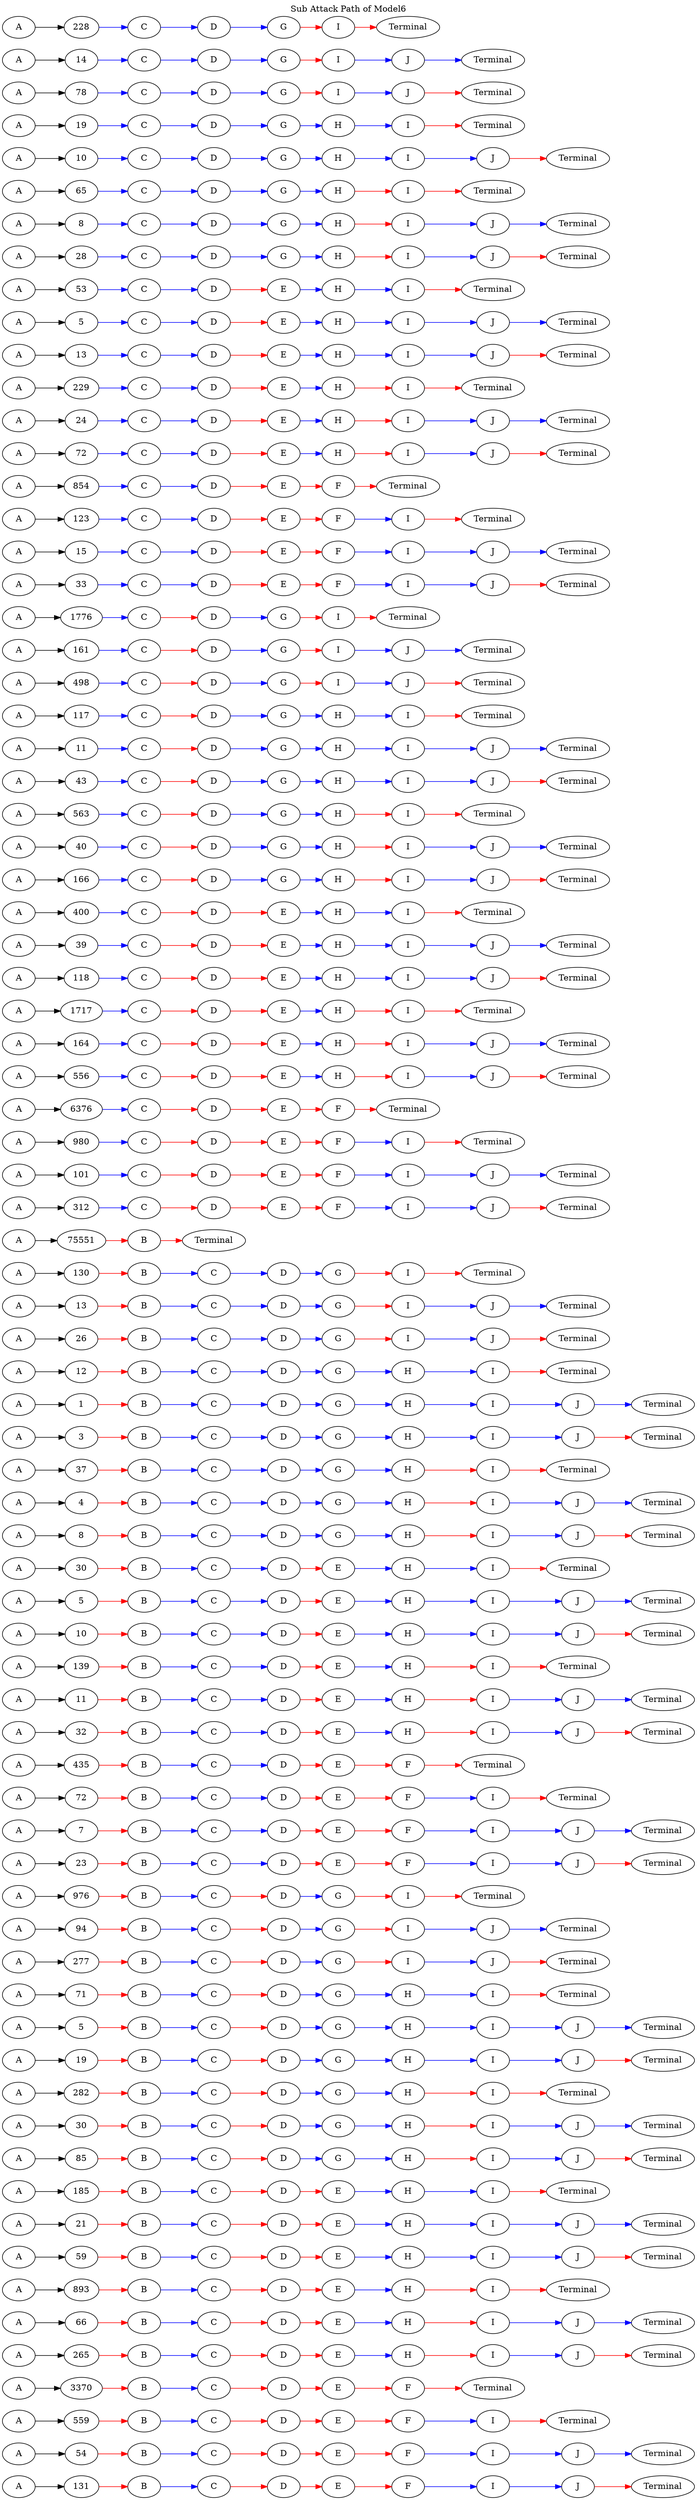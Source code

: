 // Sub Attack Path
digraph SubAttackPathModel {
	graph [label="Sub Attack Path of Model6" labelloc=t rankdir=LR]
	A1 [label=A]
	number_of_attack1 [label=131]
	A1 -> number_of_attack1
	B1 [label=B]
	number_of_attack1 -> B1 [color=red]
	C1 [label=C]
	B1 -> C1 [color=blue]
	D1 [label=D]
	C1 -> D1 [color=red]
	E1 [label=E]
	D1 -> E1 [color=red]
	F1 [label=F]
	E1 -> F1 [color=red]
	I1 [label=I]
	F1 -> I1 [color=blue]
	J1 [label=J]
	I1 -> J1 [color=blue]
	Terminal1 [label=Terminal]
	J1 -> Terminal1 [color=red]
	A2 [label=A]
	number_of_attack2 [label=54]
	A2 -> number_of_attack2
	B2 [label=B]
	number_of_attack2 -> B2 [color=red]
	C2 [label=C]
	B2 -> C2 [color=blue]
	D2 [label=D]
	C2 -> D2 [color=red]
	E2 [label=E]
	D2 -> E2 [color=red]
	F2 [label=F]
	E2 -> F2 [color=red]
	I2 [label=I]
	F2 -> I2 [color=blue]
	J2 [label=J]
	I2 -> J2 [color=blue]
	Terminal2 [label=Terminal]
	J2 -> Terminal2 [color=blue]
	A3 [label=A]
	number_of_attack3 [label=559]
	A3 -> number_of_attack3
	B3 [label=B]
	number_of_attack3 -> B3 [color=red]
	C3 [label=C]
	B3 -> C3 [color=blue]
	D3 [label=D]
	C3 -> D3 [color=red]
	E3 [label=E]
	D3 -> E3 [color=red]
	F3 [label=F]
	E3 -> F3 [color=red]
	I3 [label=I]
	F3 -> I3 [color=blue]
	Terminal3 [label=Terminal]
	I3 -> Terminal3 [color=red]
	A4 [label=A]
	number_of_attack4 [label=3370]
	A4 -> number_of_attack4
	B4 [label=B]
	number_of_attack4 -> B4 [color=red]
	C4 [label=C]
	B4 -> C4 [color=blue]
	D4 [label=D]
	C4 -> D4 [color=red]
	E4 [label=E]
	D4 -> E4 [color=red]
	F4 [label=F]
	E4 -> F4 [color=red]
	Terminal4 [label=Terminal]
	F4 -> Terminal4 [color=red]
	A5 [label=A]
	number_of_attack5 [label=265]
	A5 -> number_of_attack5
	B5 [label=B]
	number_of_attack5 -> B5 [color=red]
	C5 [label=C]
	B5 -> C5 [color=blue]
	D5 [label=D]
	C5 -> D5 [color=red]
	E5 [label=E]
	D5 -> E5 [color=red]
	H5 [label=H]
	E5 -> H5 [color=blue]
	I5 [label=I]
	H5 -> I5 [color=red]
	J5 [label=J]
	I5 -> J5 [color=blue]
	Terminal5 [label=Terminal]
	J5 -> Terminal5 [color=red]
	A6 [label=A]
	number_of_attack6 [label=66]
	A6 -> number_of_attack6
	B6 [label=B]
	number_of_attack6 -> B6 [color=red]
	C6 [label=C]
	B6 -> C6 [color=blue]
	D6 [label=D]
	C6 -> D6 [color=red]
	E6 [label=E]
	D6 -> E6 [color=red]
	H6 [label=H]
	E6 -> H6 [color=blue]
	I6 [label=I]
	H6 -> I6 [color=red]
	J6 [label=J]
	I6 -> J6 [color=blue]
	Terminal6 [label=Terminal]
	J6 -> Terminal6 [color=blue]
	A7 [label=A]
	number_of_attack7 [label=893]
	A7 -> number_of_attack7
	B7 [label=B]
	number_of_attack7 -> B7 [color=red]
	C7 [label=C]
	B7 -> C7 [color=blue]
	D7 [label=D]
	C7 -> D7 [color=red]
	E7 [label=E]
	D7 -> E7 [color=red]
	H7 [label=H]
	E7 -> H7 [color=blue]
	I7 [label=I]
	H7 -> I7 [color=red]
	Terminal7 [label=Terminal]
	I7 -> Terminal7 [color=red]
	A8 [label=A]
	number_of_attack8 [label=59]
	A8 -> number_of_attack8
	B8 [label=B]
	number_of_attack8 -> B8 [color=red]
	C8 [label=C]
	B8 -> C8 [color=blue]
	D8 [label=D]
	C8 -> D8 [color=red]
	E8 [label=E]
	D8 -> E8 [color=red]
	H8 [label=H]
	E8 -> H8 [color=blue]
	I8 [label=I]
	H8 -> I8 [color=blue]
	J8 [label=J]
	I8 -> J8 [color=blue]
	Terminal8 [label=Terminal]
	J8 -> Terminal8 [color=red]
	A9 [label=A]
	number_of_attack9 [label=21]
	A9 -> number_of_attack9
	B9 [label=B]
	number_of_attack9 -> B9 [color=red]
	C9 [label=C]
	B9 -> C9 [color=blue]
	D9 [label=D]
	C9 -> D9 [color=red]
	E9 [label=E]
	D9 -> E9 [color=red]
	H9 [label=H]
	E9 -> H9 [color=blue]
	I9 [label=I]
	H9 -> I9 [color=blue]
	J9 [label=J]
	I9 -> J9 [color=blue]
	Terminal9 [label=Terminal]
	J9 -> Terminal9 [color=blue]
	A10 [label=A]
	number_of_attack10 [label=185]
	A10 -> number_of_attack10
	B10 [label=B]
	number_of_attack10 -> B10 [color=red]
	C10 [label=C]
	B10 -> C10 [color=blue]
	D10 [label=D]
	C10 -> D10 [color=red]
	E10 [label=E]
	D10 -> E10 [color=red]
	H10 [label=H]
	E10 -> H10 [color=blue]
	I10 [label=I]
	H10 -> I10 [color=blue]
	Terminal10 [label=Terminal]
	I10 -> Terminal10 [color=red]
	A11 [label=A]
	number_of_attack11 [label=85]
	A11 -> number_of_attack11
	B11 [label=B]
	number_of_attack11 -> B11 [color=red]
	C11 [label=C]
	B11 -> C11 [color=blue]
	D11 [label=D]
	C11 -> D11 [color=red]
	G11 [label=G]
	D11 -> G11 [color=blue]
	H11 [label=H]
	G11 -> H11 [color=blue]
	I11 [label=I]
	H11 -> I11 [color=red]
	J11 [label=J]
	I11 -> J11 [color=blue]
	Terminal11 [label=Terminal]
	J11 -> Terminal11 [color=red]
	A12 [label=A]
	number_of_attack12 [label=30]
	A12 -> number_of_attack12
	B12 [label=B]
	number_of_attack12 -> B12 [color=red]
	C12 [label=C]
	B12 -> C12 [color=blue]
	D12 [label=D]
	C12 -> D12 [color=red]
	G12 [label=G]
	D12 -> G12 [color=blue]
	H12 [label=H]
	G12 -> H12 [color=blue]
	I12 [label=I]
	H12 -> I12 [color=red]
	J12 [label=J]
	I12 -> J12 [color=blue]
	Terminal12 [label=Terminal]
	J12 -> Terminal12 [color=blue]
	A13 [label=A]
	number_of_attack13 [label=282]
	A13 -> number_of_attack13
	B13 [label=B]
	number_of_attack13 -> B13 [color=red]
	C13 [label=C]
	B13 -> C13 [color=blue]
	D13 [label=D]
	C13 -> D13 [color=red]
	G13 [label=G]
	D13 -> G13 [color=blue]
	H13 [label=H]
	G13 -> H13 [color=blue]
	I13 [label=I]
	H13 -> I13 [color=red]
	Terminal13 [label=Terminal]
	I13 -> Terminal13 [color=red]
	A14 [label=A]
	number_of_attack14 [label=19]
	A14 -> number_of_attack14
	B14 [label=B]
	number_of_attack14 -> B14 [color=red]
	C14 [label=C]
	B14 -> C14 [color=blue]
	D14 [label=D]
	C14 -> D14 [color=red]
	G14 [label=G]
	D14 -> G14 [color=blue]
	H14 [label=H]
	G14 -> H14 [color=blue]
	I14 [label=I]
	H14 -> I14 [color=blue]
	J14 [label=J]
	I14 -> J14 [color=blue]
	Terminal14 [label=Terminal]
	J14 -> Terminal14 [color=red]
	A15 [label=A]
	number_of_attack15 [label=5]
	A15 -> number_of_attack15
	B15 [label=B]
	number_of_attack15 -> B15 [color=red]
	C15 [label=C]
	B15 -> C15 [color=blue]
	D15 [label=D]
	C15 -> D15 [color=red]
	G15 [label=G]
	D15 -> G15 [color=blue]
	H15 [label=H]
	G15 -> H15 [color=blue]
	I15 [label=I]
	H15 -> I15 [color=blue]
	J15 [label=J]
	I15 -> J15 [color=blue]
	Terminal15 [label=Terminal]
	J15 -> Terminal15 [color=blue]
	A16 [label=A]
	number_of_attack16 [label=71]
	A16 -> number_of_attack16
	B16 [label=B]
	number_of_attack16 -> B16 [color=red]
	C16 [label=C]
	B16 -> C16 [color=blue]
	D16 [label=D]
	C16 -> D16 [color=red]
	G16 [label=G]
	D16 -> G16 [color=blue]
	H16 [label=H]
	G16 -> H16 [color=blue]
	I16 [label=I]
	H16 -> I16 [color=blue]
	Terminal16 [label=Terminal]
	I16 -> Terminal16 [color=red]
	A17 [label=A]
	number_of_attack17 [label=277]
	A17 -> number_of_attack17
	B17 [label=B]
	number_of_attack17 -> B17 [color=red]
	C17 [label=C]
	B17 -> C17 [color=blue]
	D17 [label=D]
	C17 -> D17 [color=red]
	G17 [label=G]
	D17 -> G17 [color=blue]
	I17 [label=I]
	G17 -> I17 [color=red]
	J17 [label=J]
	I17 -> J17 [color=blue]
	Terminal17 [label=Terminal]
	J17 -> Terminal17 [color=red]
	A18 [label=A]
	number_of_attack18 [label=94]
	A18 -> number_of_attack18
	B18 [label=B]
	number_of_attack18 -> B18 [color=red]
	C18 [label=C]
	B18 -> C18 [color=blue]
	D18 [label=D]
	C18 -> D18 [color=red]
	G18 [label=G]
	D18 -> G18 [color=blue]
	I18 [label=I]
	G18 -> I18 [color=red]
	J18 [label=J]
	I18 -> J18 [color=blue]
	Terminal18 [label=Terminal]
	J18 -> Terminal18 [color=blue]
	A19 [label=A]
	number_of_attack19 [label=976]
	A19 -> number_of_attack19
	B19 [label=B]
	number_of_attack19 -> B19 [color=red]
	C19 [label=C]
	B19 -> C19 [color=blue]
	D19 [label=D]
	C19 -> D19 [color=red]
	G19 [label=G]
	D19 -> G19 [color=blue]
	I19 [label=I]
	G19 -> I19 [color=red]
	Terminal19 [label=Terminal]
	I19 -> Terminal19 [color=red]
	A20 [label=A]
	number_of_attack20 [label=23]
	A20 -> number_of_attack20
	B20 [label=B]
	number_of_attack20 -> B20 [color=red]
	C20 [label=C]
	B20 -> C20 [color=blue]
	D20 [label=D]
	C20 -> D20 [color=blue]
	E20 [label=E]
	D20 -> E20 [color=red]
	F20 [label=F]
	E20 -> F20 [color=red]
	I20 [label=I]
	F20 -> I20 [color=blue]
	J20 [label=J]
	I20 -> J20 [color=blue]
	Terminal20 [label=Terminal]
	J20 -> Terminal20 [color=red]
	A21 [label=A]
	number_of_attack21 [label=7]
	A21 -> number_of_attack21
	B21 [label=B]
	number_of_attack21 -> B21 [color=red]
	C21 [label=C]
	B21 -> C21 [color=blue]
	D21 [label=D]
	C21 -> D21 [color=blue]
	E21 [label=E]
	D21 -> E21 [color=red]
	F21 [label=F]
	E21 -> F21 [color=red]
	I21 [label=I]
	F21 -> I21 [color=blue]
	J21 [label=J]
	I21 -> J21 [color=blue]
	Terminal21 [label=Terminal]
	J21 -> Terminal21 [color=blue]
	A22 [label=A]
	number_of_attack22 [label=72]
	A22 -> number_of_attack22
	B22 [label=B]
	number_of_attack22 -> B22 [color=red]
	C22 [label=C]
	B22 -> C22 [color=blue]
	D22 [label=D]
	C22 -> D22 [color=blue]
	E22 [label=E]
	D22 -> E22 [color=red]
	F22 [label=F]
	E22 -> F22 [color=red]
	I22 [label=I]
	F22 -> I22 [color=blue]
	Terminal22 [label=Terminal]
	I22 -> Terminal22 [color=red]
	A23 [label=A]
	number_of_attack23 [label=435]
	A23 -> number_of_attack23
	B23 [label=B]
	number_of_attack23 -> B23 [color=red]
	C23 [label=C]
	B23 -> C23 [color=blue]
	D23 [label=D]
	C23 -> D23 [color=blue]
	E23 [label=E]
	D23 -> E23 [color=red]
	F23 [label=F]
	E23 -> F23 [color=red]
	Terminal23 [label=Terminal]
	F23 -> Terminal23 [color=red]
	A24 [label=A]
	number_of_attack24 [label=32]
	A24 -> number_of_attack24
	B24 [label=B]
	number_of_attack24 -> B24 [color=red]
	C24 [label=C]
	B24 -> C24 [color=blue]
	D24 [label=D]
	C24 -> D24 [color=blue]
	E24 [label=E]
	D24 -> E24 [color=red]
	H24 [label=H]
	E24 -> H24 [color=blue]
	I24 [label=I]
	H24 -> I24 [color=red]
	J24 [label=J]
	I24 -> J24 [color=blue]
	Terminal24 [label=Terminal]
	J24 -> Terminal24 [color=red]
	A25 [label=A]
	number_of_attack25 [label=11]
	A25 -> number_of_attack25
	B25 [label=B]
	number_of_attack25 -> B25 [color=red]
	C25 [label=C]
	B25 -> C25 [color=blue]
	D25 [label=D]
	C25 -> D25 [color=blue]
	E25 [label=E]
	D25 -> E25 [color=red]
	H25 [label=H]
	E25 -> H25 [color=blue]
	I25 [label=I]
	H25 -> I25 [color=red]
	J25 [label=J]
	I25 -> J25 [color=blue]
	Terminal25 [label=Terminal]
	J25 -> Terminal25 [color=blue]
	A26 [label=A]
	number_of_attack26 [label=139]
	A26 -> number_of_attack26
	B26 [label=B]
	number_of_attack26 -> B26 [color=red]
	C26 [label=C]
	B26 -> C26 [color=blue]
	D26 [label=D]
	C26 -> D26 [color=blue]
	E26 [label=E]
	D26 -> E26 [color=red]
	H26 [label=H]
	E26 -> H26 [color=blue]
	I26 [label=I]
	H26 -> I26 [color=red]
	Terminal26 [label=Terminal]
	I26 -> Terminal26 [color=red]
	A27 [label=A]
	number_of_attack27 [label=10]
	A27 -> number_of_attack27
	B27 [label=B]
	number_of_attack27 -> B27 [color=red]
	C27 [label=C]
	B27 -> C27 [color=blue]
	D27 [label=D]
	C27 -> D27 [color=blue]
	E27 [label=E]
	D27 -> E27 [color=red]
	H27 [label=H]
	E27 -> H27 [color=blue]
	I27 [label=I]
	H27 -> I27 [color=blue]
	J27 [label=J]
	I27 -> J27 [color=blue]
	Terminal27 [label=Terminal]
	J27 -> Terminal27 [color=red]
	A28 [label=A]
	number_of_attack28 [label=5]
	A28 -> number_of_attack28
	B28 [label=B]
	number_of_attack28 -> B28 [color=red]
	C28 [label=C]
	B28 -> C28 [color=blue]
	D28 [label=D]
	C28 -> D28 [color=blue]
	E28 [label=E]
	D28 -> E28 [color=red]
	H28 [label=H]
	E28 -> H28 [color=blue]
	I28 [label=I]
	H28 -> I28 [color=blue]
	J28 [label=J]
	I28 -> J28 [color=blue]
	Terminal28 [label=Terminal]
	J28 -> Terminal28 [color=blue]
	A29 [label=A]
	number_of_attack29 [label=30]
	A29 -> number_of_attack29
	B29 [label=B]
	number_of_attack29 -> B29 [color=red]
	C29 [label=C]
	B29 -> C29 [color=blue]
	D29 [label=D]
	C29 -> D29 [color=blue]
	E29 [label=E]
	D29 -> E29 [color=red]
	H29 [label=H]
	E29 -> H29 [color=blue]
	I29 [label=I]
	H29 -> I29 [color=blue]
	Terminal29 [label=Terminal]
	I29 -> Terminal29 [color=red]
	A30 [label=A]
	number_of_attack30 [label=8]
	A30 -> number_of_attack30
	B30 [label=B]
	number_of_attack30 -> B30 [color=red]
	C30 [label=C]
	B30 -> C30 [color=blue]
	D30 [label=D]
	C30 -> D30 [color=blue]
	G30 [label=G]
	D30 -> G30 [color=blue]
	H30 [label=H]
	G30 -> H30 [color=blue]
	I30 [label=I]
	H30 -> I30 [color=red]
	J30 [label=J]
	I30 -> J30 [color=blue]
	Terminal30 [label=Terminal]
	J30 -> Terminal30 [color=red]
	A31 [label=A]
	number_of_attack31 [label=4]
	A31 -> number_of_attack31
	B31 [label=B]
	number_of_attack31 -> B31 [color=red]
	C31 [label=C]
	B31 -> C31 [color=blue]
	D31 [label=D]
	C31 -> D31 [color=blue]
	G31 [label=G]
	D31 -> G31 [color=blue]
	H31 [label=H]
	G31 -> H31 [color=blue]
	I31 [label=I]
	H31 -> I31 [color=red]
	J31 [label=J]
	I31 -> J31 [color=blue]
	Terminal31 [label=Terminal]
	J31 -> Terminal31 [color=blue]
	A32 [label=A]
	number_of_attack32 [label=37]
	A32 -> number_of_attack32
	B32 [label=B]
	number_of_attack32 -> B32 [color=red]
	C32 [label=C]
	B32 -> C32 [color=blue]
	D32 [label=D]
	C32 -> D32 [color=blue]
	G32 [label=G]
	D32 -> G32 [color=blue]
	H32 [label=H]
	G32 -> H32 [color=blue]
	I32 [label=I]
	H32 -> I32 [color=red]
	Terminal32 [label=Terminal]
	I32 -> Terminal32 [color=red]
	A33 [label=A]
	number_of_attack33 [label=3]
	A33 -> number_of_attack33
	B33 [label=B]
	number_of_attack33 -> B33 [color=red]
	C33 [label=C]
	B33 -> C33 [color=blue]
	D33 [label=D]
	C33 -> D33 [color=blue]
	G33 [label=G]
	D33 -> G33 [color=blue]
	H33 [label=H]
	G33 -> H33 [color=blue]
	I33 [label=I]
	H33 -> I33 [color=blue]
	J33 [label=J]
	I33 -> J33 [color=blue]
	Terminal33 [label=Terminal]
	J33 -> Terminal33 [color=red]
	A34 [label=A]
	number_of_attack34 [label=1]
	A34 -> number_of_attack34
	B34 [label=B]
	number_of_attack34 -> B34 [color=red]
	C34 [label=C]
	B34 -> C34 [color=blue]
	D34 [label=D]
	C34 -> D34 [color=blue]
	G34 [label=G]
	D34 -> G34 [color=blue]
	H34 [label=H]
	G34 -> H34 [color=blue]
	I34 [label=I]
	H34 -> I34 [color=blue]
	J34 [label=J]
	I34 -> J34 [color=blue]
	Terminal34 [label=Terminal]
	J34 -> Terminal34 [color=blue]
	A35 [label=A]
	number_of_attack35 [label=12]
	A35 -> number_of_attack35
	B35 [label=B]
	number_of_attack35 -> B35 [color=red]
	C35 [label=C]
	B35 -> C35 [color=blue]
	D35 [label=D]
	C35 -> D35 [color=blue]
	G35 [label=G]
	D35 -> G35 [color=blue]
	H35 [label=H]
	G35 -> H35 [color=blue]
	I35 [label=I]
	H35 -> I35 [color=blue]
	Terminal35 [label=Terminal]
	I35 -> Terminal35 [color=red]
	A36 [label=A]
	number_of_attack36 [label=26]
	A36 -> number_of_attack36
	B36 [label=B]
	number_of_attack36 -> B36 [color=red]
	C36 [label=C]
	B36 -> C36 [color=blue]
	D36 [label=D]
	C36 -> D36 [color=blue]
	G36 [label=G]
	D36 -> G36 [color=blue]
	I36 [label=I]
	G36 -> I36 [color=red]
	J36 [label=J]
	I36 -> J36 [color=blue]
	Terminal36 [label=Terminal]
	J36 -> Terminal36 [color=red]
	A37 [label=A]
	number_of_attack37 [label=13]
	A37 -> number_of_attack37
	B37 [label=B]
	number_of_attack37 -> B37 [color=red]
	C37 [label=C]
	B37 -> C37 [color=blue]
	D37 [label=D]
	C37 -> D37 [color=blue]
	G37 [label=G]
	D37 -> G37 [color=blue]
	I37 [label=I]
	G37 -> I37 [color=red]
	J37 [label=J]
	I37 -> J37 [color=blue]
	Terminal37 [label=Terminal]
	J37 -> Terminal37 [color=blue]
	A38 [label=A]
	number_of_attack38 [label=130]
	A38 -> number_of_attack38
	B38 [label=B]
	number_of_attack38 -> B38 [color=red]
	C38 [label=C]
	B38 -> C38 [color=blue]
	D38 [label=D]
	C38 -> D38 [color=blue]
	G38 [label=G]
	D38 -> G38 [color=blue]
	I38 [label=I]
	G38 -> I38 [color=red]
	Terminal38 [label=Terminal]
	I38 -> Terminal38 [color=red]
	A39 [label=A]
	number_of_attack39 [label=75551]
	A39 -> number_of_attack39
	B39 [label=B]
	number_of_attack39 -> B39 [color=red]
	Terminal39 [label=Terminal]
	B39 -> Terminal39 [color=red]
	A40 [label=A]
	number_of_attack40 [label=312]
	A40 -> number_of_attack40
	C40 [label=C]
	number_of_attack40 -> C40 [color=blue]
	D40 [label=D]
	C40 -> D40 [color=red]
	E40 [label=E]
	D40 -> E40 [color=red]
	F40 [label=F]
	E40 -> F40 [color=red]
	I40 [label=I]
	F40 -> I40 [color=blue]
	J40 [label=J]
	I40 -> J40 [color=blue]
	Terminal40 [label=Terminal]
	J40 -> Terminal40 [color=red]
	A41 [label=A]
	number_of_attack41 [label=101]
	A41 -> number_of_attack41
	C41 [label=C]
	number_of_attack41 -> C41 [color=blue]
	D41 [label=D]
	C41 -> D41 [color=red]
	E41 [label=E]
	D41 -> E41 [color=red]
	F41 [label=F]
	E41 -> F41 [color=red]
	I41 [label=I]
	F41 -> I41 [color=blue]
	J41 [label=J]
	I41 -> J41 [color=blue]
	Terminal41 [label=Terminal]
	J41 -> Terminal41 [color=blue]
	A42 [label=A]
	number_of_attack42 [label=980]
	A42 -> number_of_attack42
	C42 [label=C]
	number_of_attack42 -> C42 [color=blue]
	D42 [label=D]
	C42 -> D42 [color=red]
	E42 [label=E]
	D42 -> E42 [color=red]
	F42 [label=F]
	E42 -> F42 [color=red]
	I42 [label=I]
	F42 -> I42 [color=blue]
	Terminal42 [label=Terminal]
	I42 -> Terminal42 [color=red]
	A43 [label=A]
	number_of_attack43 [label=6376]
	A43 -> number_of_attack43
	C43 [label=C]
	number_of_attack43 -> C43 [color=blue]
	D43 [label=D]
	C43 -> D43 [color=red]
	E43 [label=E]
	D43 -> E43 [color=red]
	F43 [label=F]
	E43 -> F43 [color=red]
	Terminal43 [label=Terminal]
	F43 -> Terminal43 [color=red]
	A44 [label=A]
	number_of_attack44 [label=556]
	A44 -> number_of_attack44
	C44 [label=C]
	number_of_attack44 -> C44 [color=blue]
	D44 [label=D]
	C44 -> D44 [color=red]
	E44 [label=E]
	D44 -> E44 [color=red]
	H44 [label=H]
	E44 -> H44 [color=blue]
	I44 [label=I]
	H44 -> I44 [color=red]
	J44 [label=J]
	I44 -> J44 [color=blue]
	Terminal44 [label=Terminal]
	J44 -> Terminal44 [color=red]
	A45 [label=A]
	number_of_attack45 [label=164]
	A45 -> number_of_attack45
	C45 [label=C]
	number_of_attack45 -> C45 [color=blue]
	D45 [label=D]
	C45 -> D45 [color=red]
	E45 [label=E]
	D45 -> E45 [color=red]
	H45 [label=H]
	E45 -> H45 [color=blue]
	I45 [label=I]
	H45 -> I45 [color=red]
	J45 [label=J]
	I45 -> J45 [color=blue]
	Terminal45 [label=Terminal]
	J45 -> Terminal45 [color=blue]
	A46 [label=A]
	number_of_attack46 [label=1717]
	A46 -> number_of_attack46
	C46 [label=C]
	number_of_attack46 -> C46 [color=blue]
	D46 [label=D]
	C46 -> D46 [color=red]
	E46 [label=E]
	D46 -> E46 [color=red]
	H46 [label=H]
	E46 -> H46 [color=blue]
	I46 [label=I]
	H46 -> I46 [color=red]
	Terminal46 [label=Terminal]
	I46 -> Terminal46 [color=red]
	A47 [label=A]
	number_of_attack47 [label=118]
	A47 -> number_of_attack47
	C47 [label=C]
	number_of_attack47 -> C47 [color=blue]
	D47 [label=D]
	C47 -> D47 [color=red]
	E47 [label=E]
	D47 -> E47 [color=red]
	H47 [label=H]
	E47 -> H47 [color=blue]
	I47 [label=I]
	H47 -> I47 [color=blue]
	J47 [label=J]
	I47 -> J47 [color=blue]
	Terminal47 [label=Terminal]
	J47 -> Terminal47 [color=red]
	A48 [label=A]
	number_of_attack48 [label=39]
	A48 -> number_of_attack48
	C48 [label=C]
	number_of_attack48 -> C48 [color=blue]
	D48 [label=D]
	C48 -> D48 [color=red]
	E48 [label=E]
	D48 -> E48 [color=red]
	H48 [label=H]
	E48 -> H48 [color=blue]
	I48 [label=I]
	H48 -> I48 [color=blue]
	J48 [label=J]
	I48 -> J48 [color=blue]
	Terminal48 [label=Terminal]
	J48 -> Terminal48 [color=blue]
	A49 [label=A]
	number_of_attack49 [label=400]
	A49 -> number_of_attack49
	C49 [label=C]
	number_of_attack49 -> C49 [color=blue]
	D49 [label=D]
	C49 -> D49 [color=red]
	E49 [label=E]
	D49 -> E49 [color=red]
	H49 [label=H]
	E49 -> H49 [color=blue]
	I49 [label=I]
	H49 -> I49 [color=blue]
	Terminal49 [label=Terminal]
	I49 -> Terminal49 [color=red]
	A50 [label=A]
	number_of_attack50 [label=166]
	A50 -> number_of_attack50
	C50 [label=C]
	number_of_attack50 -> C50 [color=blue]
	D50 [label=D]
	C50 -> D50 [color=red]
	G50 [label=G]
	D50 -> G50 [color=blue]
	H50 [label=H]
	G50 -> H50 [color=blue]
	I50 [label=I]
	H50 -> I50 [color=red]
	J50 [label=J]
	I50 -> J50 [color=blue]
	Terminal50 [label=Terminal]
	J50 -> Terminal50 [color=red]
	A51 [label=A]
	number_of_attack51 [label=40]
	A51 -> number_of_attack51
	C51 [label=C]
	number_of_attack51 -> C51 [color=blue]
	D51 [label=D]
	C51 -> D51 [color=red]
	G51 [label=G]
	D51 -> G51 [color=blue]
	H51 [label=H]
	G51 -> H51 [color=blue]
	I51 [label=I]
	H51 -> I51 [color=red]
	J51 [label=J]
	I51 -> J51 [color=blue]
	Terminal51 [label=Terminal]
	J51 -> Terminal51 [color=blue]
	A52 [label=A]
	number_of_attack52 [label=563]
	A52 -> number_of_attack52
	C52 [label=C]
	number_of_attack52 -> C52 [color=blue]
	D52 [label=D]
	C52 -> D52 [color=red]
	G52 [label=G]
	D52 -> G52 [color=blue]
	H52 [label=H]
	G52 -> H52 [color=blue]
	I52 [label=I]
	H52 -> I52 [color=red]
	Terminal52 [label=Terminal]
	I52 -> Terminal52 [color=red]
	A53 [label=A]
	number_of_attack53 [label=43]
	A53 -> number_of_attack53
	C53 [label=C]
	number_of_attack53 -> C53 [color=blue]
	D53 [label=D]
	C53 -> D53 [color=red]
	G53 [label=G]
	D53 -> G53 [color=blue]
	H53 [label=H]
	G53 -> H53 [color=blue]
	I53 [label=I]
	H53 -> I53 [color=blue]
	J53 [label=J]
	I53 -> J53 [color=blue]
	Terminal53 [label=Terminal]
	J53 -> Terminal53 [color=red]
	A54 [label=A]
	number_of_attack54 [label=11]
	A54 -> number_of_attack54
	C54 [label=C]
	number_of_attack54 -> C54 [color=blue]
	D54 [label=D]
	C54 -> D54 [color=red]
	G54 [label=G]
	D54 -> G54 [color=blue]
	H54 [label=H]
	G54 -> H54 [color=blue]
	I54 [label=I]
	H54 -> I54 [color=blue]
	J54 [label=J]
	I54 -> J54 [color=blue]
	Terminal54 [label=Terminal]
	J54 -> Terminal54 [color=blue]
	A55 [label=A]
	number_of_attack55 [label=117]
	A55 -> number_of_attack55
	C55 [label=C]
	number_of_attack55 -> C55 [color=blue]
	D55 [label=D]
	C55 -> D55 [color=red]
	G55 [label=G]
	D55 -> G55 [color=blue]
	H55 [label=H]
	G55 -> H55 [color=blue]
	I55 [label=I]
	H55 -> I55 [color=blue]
	Terminal55 [label=Terminal]
	I55 -> Terminal55 [color=red]
	A56 [label=A]
	number_of_attack56 [label=498]
	A56 -> number_of_attack56
	C56 [label=C]
	number_of_attack56 -> C56 [color=blue]
	D56 [label=D]
	C56 -> D56 [color=red]
	G56 [label=G]
	D56 -> G56 [color=blue]
	I56 [label=I]
	G56 -> I56 [color=red]
	J56 [label=J]
	I56 -> J56 [color=blue]
	Terminal56 [label=Terminal]
	J56 -> Terminal56 [color=red]
	A57 [label=A]
	number_of_attack57 [label=161]
	A57 -> number_of_attack57
	C57 [label=C]
	number_of_attack57 -> C57 [color=blue]
	D57 [label=D]
	C57 -> D57 [color=red]
	G57 [label=G]
	D57 -> G57 [color=blue]
	I57 [label=I]
	G57 -> I57 [color=red]
	J57 [label=J]
	I57 -> J57 [color=blue]
	Terminal57 [label=Terminal]
	J57 -> Terminal57 [color=blue]
	A58 [label=A]
	number_of_attack58 [label=1776]
	A58 -> number_of_attack58
	C58 [label=C]
	number_of_attack58 -> C58 [color=blue]
	D58 [label=D]
	C58 -> D58 [color=red]
	G58 [label=G]
	D58 -> G58 [color=blue]
	I58 [label=I]
	G58 -> I58 [color=red]
	Terminal58 [label=Terminal]
	I58 -> Terminal58 [color=red]
	A59 [label=A]
	number_of_attack59 [label=33]
	A59 -> number_of_attack59
	C59 [label=C]
	number_of_attack59 -> C59 [color=blue]
	D59 [label=D]
	C59 -> D59 [color=blue]
	E59 [label=E]
	D59 -> E59 [color=red]
	F59 [label=F]
	E59 -> F59 [color=red]
	I59 [label=I]
	F59 -> I59 [color=blue]
	J59 [label=J]
	I59 -> J59 [color=blue]
	Terminal59 [label=Terminal]
	J59 -> Terminal59 [color=red]
	A60 [label=A]
	number_of_attack60 [label=15]
	A60 -> number_of_attack60
	C60 [label=C]
	number_of_attack60 -> C60 [color=blue]
	D60 [label=D]
	C60 -> D60 [color=blue]
	E60 [label=E]
	D60 -> E60 [color=red]
	F60 [label=F]
	E60 -> F60 [color=red]
	I60 [label=I]
	F60 -> I60 [color=blue]
	J60 [label=J]
	I60 -> J60 [color=blue]
	Terminal60 [label=Terminal]
	J60 -> Terminal60 [color=blue]
	A61 [label=A]
	number_of_attack61 [label=123]
	A61 -> number_of_attack61
	C61 [label=C]
	number_of_attack61 -> C61 [color=blue]
	D61 [label=D]
	C61 -> D61 [color=blue]
	E61 [label=E]
	D61 -> E61 [color=red]
	F61 [label=F]
	E61 -> F61 [color=red]
	I61 [label=I]
	F61 -> I61 [color=blue]
	Terminal61 [label=Terminal]
	I61 -> Terminal61 [color=red]
	A62 [label=A]
	number_of_attack62 [label=854]
	A62 -> number_of_attack62
	C62 [label=C]
	number_of_attack62 -> C62 [color=blue]
	D62 [label=D]
	C62 -> D62 [color=blue]
	E62 [label=E]
	D62 -> E62 [color=red]
	F62 [label=F]
	E62 -> F62 [color=red]
	Terminal62 [label=Terminal]
	F62 -> Terminal62 [color=red]
	A63 [label=A]
	number_of_attack63 [label=72]
	A63 -> number_of_attack63
	C63 [label=C]
	number_of_attack63 -> C63 [color=blue]
	D63 [label=D]
	C63 -> D63 [color=blue]
	E63 [label=E]
	D63 -> E63 [color=red]
	H63 [label=H]
	E63 -> H63 [color=blue]
	I63 [label=I]
	H63 -> I63 [color=red]
	J63 [label=J]
	I63 -> J63 [color=blue]
	Terminal63 [label=Terminal]
	J63 -> Terminal63 [color=red]
	A64 [label=A]
	number_of_attack64 [label=24]
	A64 -> number_of_attack64
	C64 [label=C]
	number_of_attack64 -> C64 [color=blue]
	D64 [label=D]
	C64 -> D64 [color=blue]
	E64 [label=E]
	D64 -> E64 [color=red]
	H64 [label=H]
	E64 -> H64 [color=blue]
	I64 [label=I]
	H64 -> I64 [color=red]
	J64 [label=J]
	I64 -> J64 [color=blue]
	Terminal64 [label=Terminal]
	J64 -> Terminal64 [color=blue]
	A65 [label=A]
	number_of_attack65 [label=229]
	A65 -> number_of_attack65
	C65 [label=C]
	number_of_attack65 -> C65 [color=blue]
	D65 [label=D]
	C65 -> D65 [color=blue]
	E65 [label=E]
	D65 -> E65 [color=red]
	H65 [label=H]
	E65 -> H65 [color=blue]
	I65 [label=I]
	H65 -> I65 [color=red]
	Terminal65 [label=Terminal]
	I65 -> Terminal65 [color=red]
	A66 [label=A]
	number_of_attack66 [label=13]
	A66 -> number_of_attack66
	C66 [label=C]
	number_of_attack66 -> C66 [color=blue]
	D66 [label=D]
	C66 -> D66 [color=blue]
	E66 [label=E]
	D66 -> E66 [color=red]
	H66 [label=H]
	E66 -> H66 [color=blue]
	I66 [label=I]
	H66 -> I66 [color=blue]
	J66 [label=J]
	I66 -> J66 [color=blue]
	Terminal66 [label=Terminal]
	J66 -> Terminal66 [color=red]
	A67 [label=A]
	number_of_attack67 [label=5]
	A67 -> number_of_attack67
	C67 [label=C]
	number_of_attack67 -> C67 [color=blue]
	D67 [label=D]
	C67 -> D67 [color=blue]
	E67 [label=E]
	D67 -> E67 [color=red]
	H67 [label=H]
	E67 -> H67 [color=blue]
	I67 [label=I]
	H67 -> I67 [color=blue]
	J67 [label=J]
	I67 -> J67 [color=blue]
	Terminal67 [label=Terminal]
	J67 -> Terminal67 [color=blue]
	A68 [label=A]
	number_of_attack68 [label=53]
	A68 -> number_of_attack68
	C68 [label=C]
	number_of_attack68 -> C68 [color=blue]
	D68 [label=D]
	C68 -> D68 [color=blue]
	E68 [label=E]
	D68 -> E68 [color=red]
	H68 [label=H]
	E68 -> H68 [color=blue]
	I68 [label=I]
	H68 -> I68 [color=blue]
	Terminal68 [label=Terminal]
	I68 -> Terminal68 [color=red]
	A69 [label=A]
	number_of_attack69 [label=28]
	A69 -> number_of_attack69
	C69 [label=C]
	number_of_attack69 -> C69 [color=blue]
	D69 [label=D]
	C69 -> D69 [color=blue]
	G69 [label=G]
	D69 -> G69 [color=blue]
	H69 [label=H]
	G69 -> H69 [color=blue]
	I69 [label=I]
	H69 -> I69 [color=red]
	J69 [label=J]
	I69 -> J69 [color=blue]
	Terminal69 [label=Terminal]
	J69 -> Terminal69 [color=red]
	A70 [label=A]
	number_of_attack70 [label=8]
	A70 -> number_of_attack70
	C70 [label=C]
	number_of_attack70 -> C70 [color=blue]
	D70 [label=D]
	C70 -> D70 [color=blue]
	G70 [label=G]
	D70 -> G70 [color=blue]
	H70 [label=H]
	G70 -> H70 [color=blue]
	I70 [label=I]
	H70 -> I70 [color=red]
	J70 [label=J]
	I70 -> J70 [color=blue]
	Terminal70 [label=Terminal]
	J70 -> Terminal70 [color=blue]
	A71 [label=A]
	number_of_attack71 [label=65]
	A71 -> number_of_attack71
	C71 [label=C]
	number_of_attack71 -> C71 [color=blue]
	D71 [label=D]
	C71 -> D71 [color=blue]
	G71 [label=G]
	D71 -> G71 [color=blue]
	H71 [label=H]
	G71 -> H71 [color=blue]
	I71 [label=I]
	H71 -> I71 [color=red]
	Terminal71 [label=Terminal]
	I71 -> Terminal71 [color=red]
	A72 [label=A]
	number_of_attack72 [label=10]
	A72 -> number_of_attack72
	C72 [label=C]
	number_of_attack72 -> C72 [color=blue]
	D72 [label=D]
	C72 -> D72 [color=blue]
	G72 [label=G]
	D72 -> G72 [color=blue]
	H72 [label=H]
	G72 -> H72 [color=blue]
	I72 [label=I]
	H72 -> I72 [color=blue]
	J72 [label=J]
	I72 -> J72 [color=blue]
	Terminal72 [label=Terminal]
	J72 -> Terminal72 [color=red]
	A73 [label=A]
	number_of_attack73 [label=19]
	A73 -> number_of_attack73
	C73 [label=C]
	number_of_attack73 -> C73 [color=blue]
	D73 [label=D]
	C73 -> D73 [color=blue]
	G73 [label=G]
	D73 -> G73 [color=blue]
	H73 [label=H]
	G73 -> H73 [color=blue]
	I73 [label=I]
	H73 -> I73 [color=blue]
	Terminal73 [label=Terminal]
	I73 -> Terminal73 [color=red]
	A74 [label=A]
	number_of_attack74 [label=78]
	A74 -> number_of_attack74
	C74 [label=C]
	number_of_attack74 -> C74 [color=blue]
	D74 [label=D]
	C74 -> D74 [color=blue]
	G74 [label=G]
	D74 -> G74 [color=blue]
	I74 [label=I]
	G74 -> I74 [color=red]
	J74 [label=J]
	I74 -> J74 [color=blue]
	Terminal74 [label=Terminal]
	J74 -> Terminal74 [color=red]
	A75 [label=A]
	number_of_attack75 [label=14]
	A75 -> number_of_attack75
	C75 [label=C]
	number_of_attack75 -> C75 [color=blue]
	D75 [label=D]
	C75 -> D75 [color=blue]
	G75 [label=G]
	D75 -> G75 [color=blue]
	I75 [label=I]
	G75 -> I75 [color=red]
	J75 [label=J]
	I75 -> J75 [color=blue]
	Terminal75 [label=Terminal]
	J75 -> Terminal75 [color=blue]
	A76 [label=A]
	number_of_attack76 [label=228]
	A76 -> number_of_attack76
	C76 [label=C]
	number_of_attack76 -> C76 [color=blue]
	D76 [label=D]
	C76 -> D76 [color=blue]
	G76 [label=G]
	D76 -> G76 [color=blue]
	I76 [label=I]
	G76 -> I76 [color=red]
	Terminal76 [label=Terminal]
	I76 -> Terminal76 [color=red]
}
